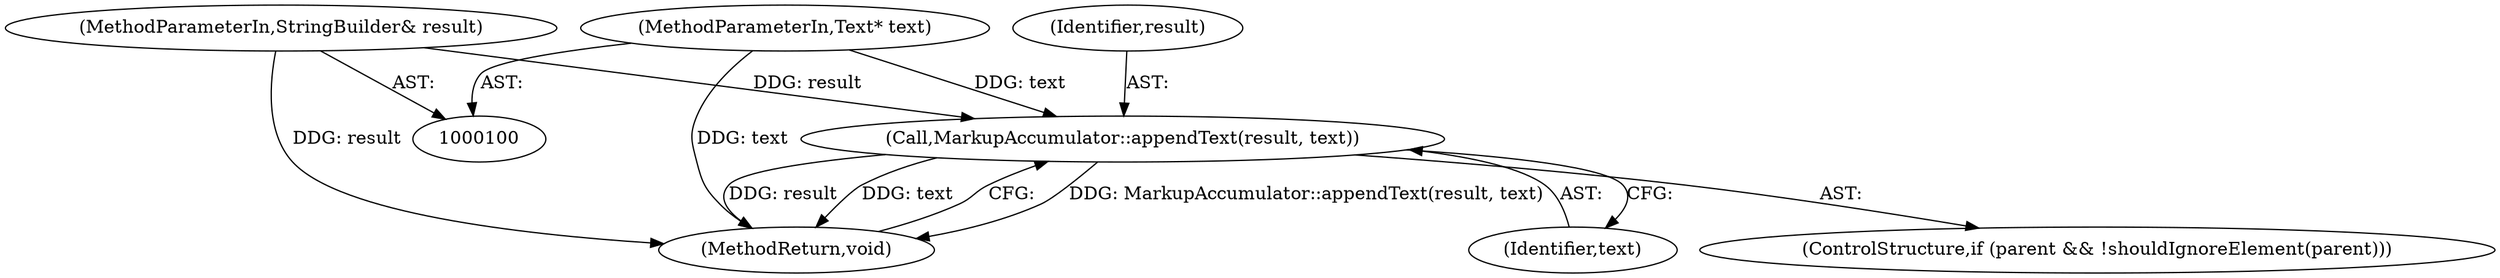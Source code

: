 digraph "0_Chrome_7f0126ff011142c8619b10a6e64d04d1745c503a_6@pointer" {
"1000114" [label="(Call,MarkupAccumulator::appendText(result, text))"];
"1000101" [label="(MethodParameterIn,StringBuilder& result)"];
"1000102" [label="(MethodParameterIn,Text* text)"];
"1000101" [label="(MethodParameterIn,StringBuilder& result)"];
"1000117" [label="(MethodReturn,void)"];
"1000114" [label="(Call,MarkupAccumulator::appendText(result, text))"];
"1000116" [label="(Identifier,text)"];
"1000108" [label="(ControlStructure,if (parent && !shouldIgnoreElement(parent)))"];
"1000115" [label="(Identifier,result)"];
"1000102" [label="(MethodParameterIn,Text* text)"];
"1000114" -> "1000108"  [label="AST: "];
"1000114" -> "1000116"  [label="CFG: "];
"1000115" -> "1000114"  [label="AST: "];
"1000116" -> "1000114"  [label="AST: "];
"1000117" -> "1000114"  [label="CFG: "];
"1000114" -> "1000117"  [label="DDG: MarkupAccumulator::appendText(result, text)"];
"1000114" -> "1000117"  [label="DDG: result"];
"1000114" -> "1000117"  [label="DDG: text"];
"1000101" -> "1000114"  [label="DDG: result"];
"1000102" -> "1000114"  [label="DDG: text"];
"1000101" -> "1000100"  [label="AST: "];
"1000101" -> "1000117"  [label="DDG: result"];
"1000102" -> "1000100"  [label="AST: "];
"1000102" -> "1000117"  [label="DDG: text"];
}
